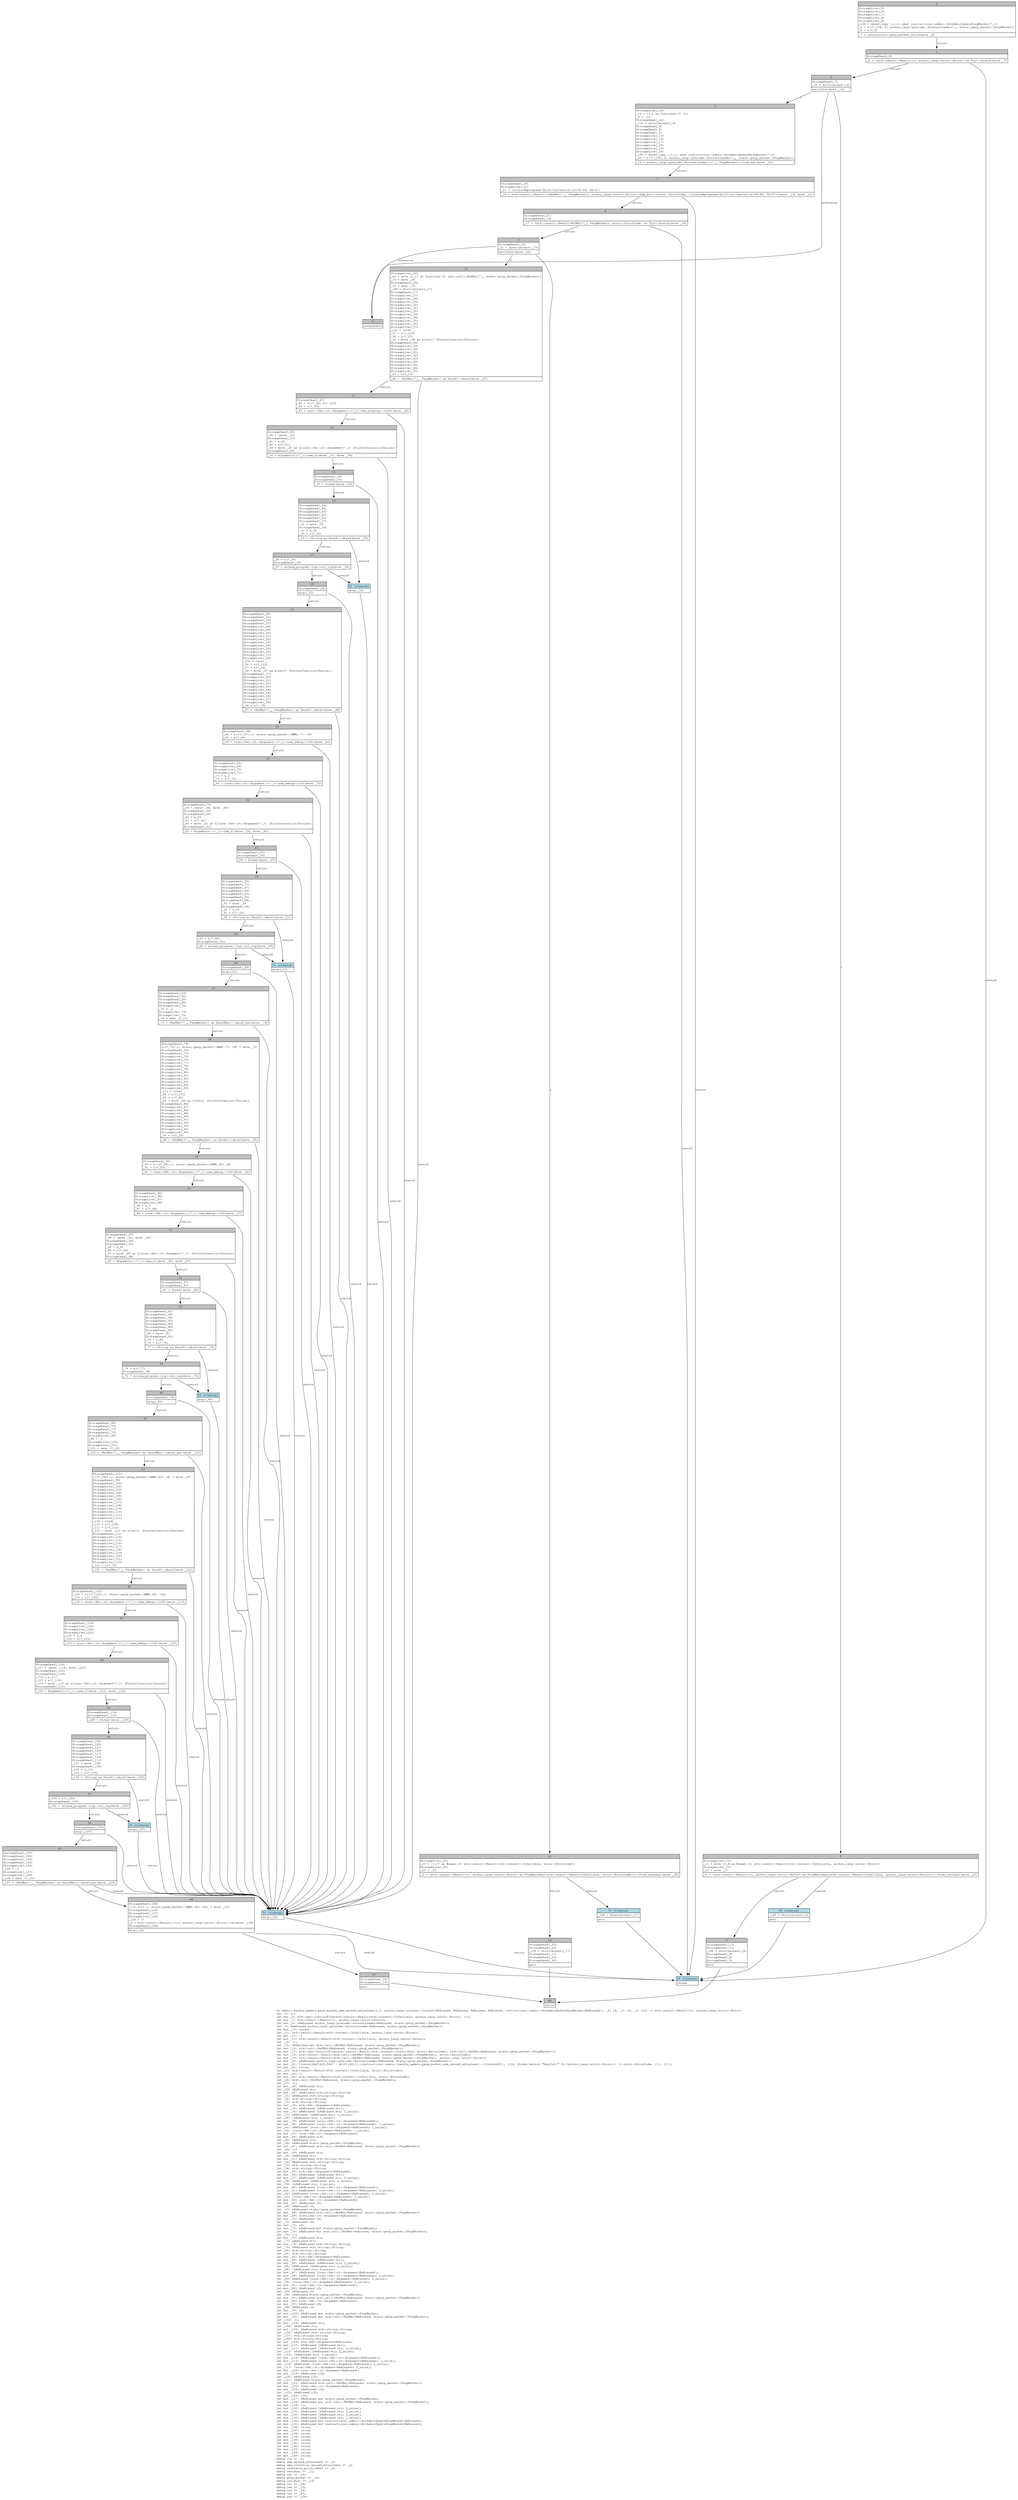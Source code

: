 digraph Mir_0_5646 {
    graph [fontname="Courier, monospace"];
    node [fontname="Courier, monospace"];
    edge [fontname="Courier, monospace"];
    label=<fn admin::handle_update_perp_market_amm_spread_adjustment(_1: anchor_lang::context::Context&lt;ReErased, ReErased, ReErased, ReErased, instructions::admin::HotAdminUpdatePerpMarket&lt;ReErased&gt;&gt;, _2: i8, _3: i8, _4: i32) -&gt; std::result::Result&lt;(), anchor_lang::error::Error&gt;<br align="left"/>let _5: ();<br align="left"/>let mut _6: std::ops::ControlFlow&lt;std::result::Result&lt;std::convert::Infallible, anchor_lang::error::Error&gt;, ()&gt;;<br align="left"/>let mut _7: std::result::Result&lt;(), anchor_lang::error::Error&gt;;<br align="left"/>let mut _8: &amp;ReErased anchor_lang::prelude::AccountLoader&lt;ReErased, state::perp_market::PerpMarket&gt;;<br align="left"/>let _9: &amp;ReErased anchor_lang::prelude::AccountLoader&lt;ReErased, state::perp_market::PerpMarket&gt;;<br align="left"/>let mut _10: isize;<br align="left"/>let _11: std::result::Result&lt;std::convert::Infallible, anchor_lang::error::Error&gt;;<br align="left"/>let mut _12: !;<br align="left"/>let mut _13: std::result::Result&lt;std::convert::Infallible, anchor_lang::error::Error&gt;;<br align="left"/>let _14: ();<br align="left"/>let _15: &amp;ReErased mut std::cell::RefMut&lt;ReErased, state::perp_market::PerpMarket&gt;;<br align="left"/>let mut _16: std::cell::RefMut&lt;ReErased, state::perp_market::PerpMarket&gt;;<br align="left"/>let mut _17: std::ops::ControlFlow&lt;std::result::Result&lt;std::convert::Infallible, error::ErrorCode&gt;, std::cell::RefMut&lt;ReErased, state::perp_market::PerpMarket&gt;&gt;;<br align="left"/>let mut _18: std::result::Result&lt;std::cell::RefMut&lt;ReErased, state::perp_market::PerpMarket&gt;, error::ErrorCode&gt;;<br align="left"/>let mut _19: std::result::Result&lt;std::cell::RefMut&lt;ReErased, state::perp_market::PerpMarket&gt;, anchor_lang::error::Error&gt;;<br align="left"/>let mut _20: &amp;ReErased anchor_lang::prelude::AccountLoader&lt;ReErased, state::perp_market::PerpMarket&gt;;<br align="left"/>let mut _21: Closure(DefId(0:5647 ~ drift[d311]::instructions::admin::handle_update_perp_market_amm_spread_adjustment::{closure#0}), [i32, Binder(extern &quot;RustCall&quot; fn((anchor_lang::error::Error,)) -&gt; error::ErrorCode, []), ()]);<br align="left"/>let mut _22: isize;<br align="left"/>let _23: std::result::Result&lt;std::convert::Infallible, error::ErrorCode&gt;;<br align="left"/>let mut _24: !;<br align="left"/>let mut _25: std::result::Result&lt;std::convert::Infallible, error::ErrorCode&gt;;<br align="left"/>let _26: std::cell::RefMut&lt;ReErased, state::perp_market::PerpMarket&gt;;<br align="left"/>let _27: ();<br align="left"/>let mut _28: &amp;ReErased str;<br align="left"/>let _29: &amp;ReErased str;<br align="left"/>let mut _30: &amp;ReErased std::string::String;<br align="left"/>let _31: &amp;ReErased std::string::String;<br align="left"/>let _32: std::string::String;<br align="left"/>let _33: std::string::String;<br align="left"/>let mut _34: std::fmt::Arguments&lt;ReErased&gt;;<br align="left"/>let mut _35: &amp;ReErased [&amp;ReErased str];<br align="left"/>let mut _36: &amp;ReErased [&amp;ReErased str; 1_usize];<br align="left"/>let _37: &amp;ReErased [&amp;ReErased str; 1_usize];<br align="left"/>let _38: [&amp;ReErased str; 1_usize];<br align="left"/>let mut _39: &amp;ReErased [core::fmt::rt::Argument&lt;ReErased&gt;];<br align="left"/>let mut _40: &amp;ReErased [core::fmt::rt::Argument&lt;ReErased&gt;; 1_usize];<br align="left"/>let _41: &amp;ReErased [core::fmt::rt::Argument&lt;ReErased&gt;; 1_usize];<br align="left"/>let _42: [core::fmt::rt::Argument&lt;ReErased&gt;; 1_usize];<br align="left"/>let mut _43: core::fmt::rt::Argument&lt;ReErased&gt;;<br align="left"/>let mut _44: &amp;ReErased u16;<br align="left"/>let _45: &amp;ReErased u16;<br align="left"/>let _46: &amp;ReErased state::perp_market::PerpMarket;<br align="left"/>let mut _47: &amp;ReErased std::cell::RefMut&lt;ReErased, state::perp_market::PerpMarket&gt;;<br align="left"/>let _48: ();<br align="left"/>let mut _49: &amp;ReErased str;<br align="left"/>let _50: &amp;ReErased str;<br align="left"/>let mut _51: &amp;ReErased std::string::String;<br align="left"/>let _52: &amp;ReErased std::string::String;<br align="left"/>let _53: std::string::String;<br align="left"/>let _54: std::string::String;<br align="left"/>let mut _55: std::fmt::Arguments&lt;ReErased&gt;;<br align="left"/>let mut _56: &amp;ReErased [&amp;ReErased str];<br align="left"/>let mut _57: &amp;ReErased [&amp;ReErased str; 2_usize];<br align="left"/>let _58: &amp;ReErased [&amp;ReErased str; 2_usize];<br align="left"/>let _59: [&amp;ReErased str; 2_usize];<br align="left"/>let mut _60: &amp;ReErased [core::fmt::rt::Argument&lt;ReErased&gt;];<br align="left"/>let mut _61: &amp;ReErased [core::fmt::rt::Argument&lt;ReErased&gt;; 2_usize];<br align="left"/>let _62: &amp;ReErased [core::fmt::rt::Argument&lt;ReErased&gt;; 2_usize];<br align="left"/>let _63: [core::fmt::rt::Argument&lt;ReErased&gt;; 2_usize];<br align="left"/>let mut _64: core::fmt::rt::Argument&lt;ReErased&gt;;<br align="left"/>let mut _65: &amp;ReErased i8;<br align="left"/>let _66: &amp;ReErased i8;<br align="left"/>let _67: &amp;ReErased state::perp_market::PerpMarket;<br align="left"/>let mut _68: &amp;ReErased std::cell::RefMut&lt;ReErased, state::perp_market::PerpMarket&gt;;<br align="left"/>let mut _69: core::fmt::rt::Argument&lt;ReErased&gt;;<br align="left"/>let mut _70: &amp;ReErased i8;<br align="left"/>let _71: &amp;ReErased i8;<br align="left"/>let mut _72: i8;<br align="left"/>let mut _73: &amp;ReErased mut state::perp_market::PerpMarket;<br align="left"/>let mut _74: &amp;ReErased mut std::cell::RefMut&lt;ReErased, state::perp_market::PerpMarket&gt;;<br align="left"/>let _75: ();<br align="left"/>let mut _76: &amp;ReErased str;<br align="left"/>let _77: &amp;ReErased str;<br align="left"/>let mut _78: &amp;ReErased std::string::String;<br align="left"/>let _79: &amp;ReErased std::string::String;<br align="left"/>let _80: std::string::String;<br align="left"/>let _81: std::string::String;<br align="left"/>let mut _82: std::fmt::Arguments&lt;ReErased&gt;;<br align="left"/>let mut _83: &amp;ReErased [&amp;ReErased str];<br align="left"/>let mut _84: &amp;ReErased [&amp;ReErased str; 2_usize];<br align="left"/>let _85: &amp;ReErased [&amp;ReErased str; 2_usize];<br align="left"/>let _86: [&amp;ReErased str; 2_usize];<br align="left"/>let mut _87: &amp;ReErased [core::fmt::rt::Argument&lt;ReErased&gt;];<br align="left"/>let mut _88: &amp;ReErased [core::fmt::rt::Argument&lt;ReErased&gt;; 2_usize];<br align="left"/>let _89: &amp;ReErased [core::fmt::rt::Argument&lt;ReErased&gt;; 2_usize];<br align="left"/>let _90: [core::fmt::rt::Argument&lt;ReErased&gt;; 2_usize];<br align="left"/>let mut _91: core::fmt::rt::Argument&lt;ReErased&gt;;<br align="left"/>let mut _92: &amp;ReErased i8;<br align="left"/>let _93: &amp;ReErased i8;<br align="left"/>let _94: &amp;ReErased state::perp_market::PerpMarket;<br align="left"/>let mut _95: &amp;ReErased std::cell::RefMut&lt;ReErased, state::perp_market::PerpMarket&gt;;<br align="left"/>let mut _96: core::fmt::rt::Argument&lt;ReErased&gt;;<br align="left"/>let mut _97: &amp;ReErased i8;<br align="left"/>let _98: &amp;ReErased i8;<br align="left"/>let mut _99: i8;<br align="left"/>let mut _100: &amp;ReErased mut state::perp_market::PerpMarket;<br align="left"/>let mut _101: &amp;ReErased mut std::cell::RefMut&lt;ReErased, state::perp_market::PerpMarket&gt;;<br align="left"/>let _102: ();<br align="left"/>let mut _103: &amp;ReErased str;<br align="left"/>let _104: &amp;ReErased str;<br align="left"/>let mut _105: &amp;ReErased std::string::String;<br align="left"/>let _106: &amp;ReErased std::string::String;<br align="left"/>let _107: std::string::String;<br align="left"/>let _108: std::string::String;<br align="left"/>let mut _109: std::fmt::Arguments&lt;ReErased&gt;;<br align="left"/>let mut _110: &amp;ReErased [&amp;ReErased str];<br align="left"/>let mut _111: &amp;ReErased [&amp;ReErased str; 2_usize];<br align="left"/>let _112: &amp;ReErased [&amp;ReErased str; 2_usize];<br align="left"/>let _113: [&amp;ReErased str; 2_usize];<br align="left"/>let mut _114: &amp;ReErased [core::fmt::rt::Argument&lt;ReErased&gt;];<br align="left"/>let mut _115: &amp;ReErased [core::fmt::rt::Argument&lt;ReErased&gt;; 2_usize];<br align="left"/>let _116: &amp;ReErased [core::fmt::rt::Argument&lt;ReErased&gt;; 2_usize];<br align="left"/>let _117: [core::fmt::rt::Argument&lt;ReErased&gt;; 2_usize];<br align="left"/>let mut _118: core::fmt::rt::Argument&lt;ReErased&gt;;<br align="left"/>let mut _119: &amp;ReErased i32;<br align="left"/>let _120: &amp;ReErased i32;<br align="left"/>let _121: &amp;ReErased state::perp_market::PerpMarket;<br align="left"/>let mut _122: &amp;ReErased std::cell::RefMut&lt;ReErased, state::perp_market::PerpMarket&gt;;<br align="left"/>let mut _123: core::fmt::rt::Argument&lt;ReErased&gt;;<br align="left"/>let mut _124: &amp;ReErased i32;<br align="left"/>let _125: &amp;ReErased i32;<br align="left"/>let mut _126: i32;<br align="left"/>let mut _127: &amp;ReErased mut state::perp_market::PerpMarket;<br align="left"/>let mut _128: &amp;ReErased mut std::cell::RefMut&lt;ReErased, state::perp_market::PerpMarket&gt;;<br align="left"/>let mut _129: ();<br align="left"/>let mut _130: &amp;ReErased [&amp;ReErased str; 2_usize];<br align="left"/>let mut _131: &amp;ReErased [&amp;ReErased str; 2_usize];<br align="left"/>let mut _132: &amp;ReErased [&amp;ReErased str; 2_usize];<br align="left"/>let mut _133: &amp;ReErased [&amp;ReErased str; 1_usize];<br align="left"/>let mut _134: &amp;ReErased mut instructions::admin::HotAdminUpdatePerpMarket&lt;ReErased&gt;;<br align="left"/>let mut _135: &amp;ReErased mut instructions::admin::HotAdminUpdatePerpMarket&lt;ReErased&gt;;<br align="left"/>let mut _136: isize;<br align="left"/>let mut _137: isize;<br align="left"/>let mut _138: isize;<br align="left"/>let mut _139: isize;<br align="left"/>let mut _140: isize;<br align="left"/>let mut _141: isize;<br align="left"/>let mut _142: isize;<br align="left"/>let mut _143: isize;<br align="left"/>let mut _144: isize;<br align="left"/>let mut _145: isize;<br align="left"/>debug ctx =&gt; _1;<br align="left"/>debug amm_spread_adjustment =&gt; _2;<br align="left"/>debug amm_inventory_spread_adjustment =&gt; _3;<br align="left"/>debug reference_price_offset =&gt; _4;<br align="left"/>debug residual =&gt; _11;<br align="left"/>debug val =&gt; _14;<br align="left"/>debug perp_market =&gt; _15;<br align="left"/>debug residual =&gt; _23;<br align="left"/>debug val =&gt; _26;<br align="left"/>debug res =&gt; _33;<br align="left"/>debug res =&gt; _54;<br align="left"/>debug res =&gt; _81;<br align="left"/>debug res =&gt; _108;<br align="left"/>>;
    bb0__0_5646 [shape="none", label=<<table border="0" cellborder="1" cellspacing="0"><tr><td bgcolor="gray" align="center" colspan="1">0</td></tr><tr><td align="left" balign="left">StorageLive(_5)<br/>StorageLive(_6)<br/>StorageLive(_7)<br/>StorageLive(_8)<br/>StorageLive(_9)<br/>_134 = deref_copy (_1.1: &amp;mut instructions::admin::HotAdminUpdatePerpMarket&lt;'_&gt;)<br/>_9 = &amp;((*_134).2: anchor_lang::prelude::AccountLoader&lt;'_, state::perp_market::PerpMarket&gt;)<br/>_8 = &amp;(*_9)<br/></td></tr><tr><td align="left">_7 = constraints::perp_market_valid(move _8)</td></tr></table>>];
    bb1__0_5646 [shape="none", label=<<table border="0" cellborder="1" cellspacing="0"><tr><td bgcolor="gray" align="center" colspan="1">1</td></tr><tr><td align="left" balign="left">StorageDead(_8)<br/></td></tr><tr><td align="left">_6 = &lt;std::result::Result&lt;(), anchor_lang::error::Error&gt; as Try&gt;::branch(move _7)</td></tr></table>>];
    bb2__0_5646 [shape="none", label=<<table border="0" cellborder="1" cellspacing="0"><tr><td bgcolor="gray" align="center" colspan="1">2</td></tr><tr><td align="left" balign="left">StorageDead(_7)<br/>_10 = discriminant(_6)<br/></td></tr><tr><td align="left">switchInt(move _10)</td></tr></table>>];
    bb3__0_5646 [shape="none", label=<<table border="0" cellborder="1" cellspacing="0"><tr><td bgcolor="gray" align="center" colspan="1">3</td></tr><tr><td align="left" balign="left">StorageLive(_14)<br/>_14 = ((_6 as Continue).0: ())<br/>_5 = _14<br/>StorageDead(_14)<br/>_136 = discriminant(_6)<br/>StorageDead(_9)<br/>StorageDead(_6)<br/>StorageDead(_5)<br/>StorageLive(_15)<br/>StorageLive(_16)<br/>StorageLive(_17)<br/>StorageLive(_18)<br/>StorageLive(_19)<br/>StorageLive(_20)<br/>_135 = deref_copy (_1.1: &amp;mut instructions::admin::HotAdminUpdatePerpMarket&lt;'_&gt;)<br/>_20 = &amp;((*_135).2: anchor_lang::prelude::AccountLoader&lt;'_, state::perp_market::PerpMarket&gt;)<br/></td></tr><tr><td align="left">_19 = anchor_lang::prelude::AccountLoader::&lt;'_, PerpMarket&gt;::load_mut(move _20)</td></tr></table>>];
    bb4__0_5646 [shape="none", label=<<table border="0" cellborder="1" cellspacing="0"><tr><td bgcolor="gray" align="center" colspan="1">4</td></tr><tr><td align="left">unreachable</td></tr></table>>];
    bb5__0_5646 [shape="none", label=<<table border="0" cellborder="1" cellspacing="0"><tr><td bgcolor="gray" align="center" colspan="1">5</td></tr><tr><td align="left" balign="left">StorageLive(_11)<br/>_11 = move ((_6 as Break).0: std::result::Result&lt;std::convert::Infallible, anchor_lang::error::Error&gt;)<br/>StorageLive(_13)<br/>_13 = move _11<br/></td></tr><tr><td align="left">_0 = &lt;std::result::Result&lt;(), anchor_lang::error::Error&gt; as FromResidual&lt;std::result::Result&lt;Infallible, anchor_lang::error::Error&gt;&gt;&gt;::from_residual(move _13)</td></tr></table>>];
    bb6__0_5646 [shape="none", label=<<table border="0" cellborder="1" cellspacing="0"><tr><td bgcolor="gray" align="center" colspan="1">6</td></tr><tr><td align="left" balign="left">StorageDead(_13)<br/>StorageDead(_11)<br/>_142 = discriminant(_6)<br/>StorageDead(_9)<br/>StorageDead(_6)<br/>StorageDead(_5)<br/></td></tr><tr><td align="left">goto</td></tr></table>>];
    bb7__0_5646 [shape="none", label=<<table border="0" cellborder="1" cellspacing="0"><tr><td bgcolor="gray" align="center" colspan="1">7</td></tr><tr><td align="left" balign="left">StorageDead(_20)<br/>StorageLive(_21)<br/>_21 = {closure@programs/drift/src/macros.rs:58:44: 58:47}<br/></td></tr><tr><td align="left">_18 = std::result::Result::&lt;RefMut&lt;'_, PerpMarket&gt;, anchor_lang::error::Error&gt;::map_err::&lt;error::ErrorCode, {closure@programs/drift/src/macros.rs:58:44: 58:47}&gt;(move _19, move _21)</td></tr></table>>];
    bb8__0_5646 [shape="none", label=<<table border="0" cellborder="1" cellspacing="0"><tr><td bgcolor="gray" align="center" colspan="1">8</td></tr><tr><td align="left" balign="left">StorageDead(_21)<br/>StorageDead(_19)<br/></td></tr><tr><td align="left">_17 = &lt;std::result::Result&lt;RefMut&lt;'_, PerpMarket&gt;, error::ErrorCode&gt; as Try&gt;::branch(move _18)</td></tr></table>>];
    bb9__0_5646 [shape="none", label=<<table border="0" cellborder="1" cellspacing="0"><tr><td bgcolor="gray" align="center" colspan="1">9</td></tr><tr><td align="left" balign="left">StorageDead(_18)<br/>_22 = discriminant(_17)<br/></td></tr><tr><td align="left">switchInt(move _22)</td></tr></table>>];
    bb10__0_5646 [shape="none", label=<<table border="0" cellborder="1" cellspacing="0"><tr><td bgcolor="gray" align="center" colspan="1">10</td></tr><tr><td align="left" balign="left">StorageLive(_26)<br/>_26 = move ((_17 as Continue).0: std::cell::RefMut&lt;'_, state::perp_market::PerpMarket&gt;)<br/>_16 = move _26<br/>StorageDead(_26)<br/>_15 = &amp;mut _16<br/>_140 = discriminant(_17)<br/>StorageDead(_17)<br/>StorageLive(_27)<br/>StorageLive(_28)<br/>StorageLive(_29)<br/>StorageLive(_30)<br/>StorageLive(_31)<br/>StorageLive(_32)<br/>StorageLive(_33)<br/>StorageLive(_34)<br/>StorageLive(_35)<br/>StorageLive(_36)<br/>StorageLive(_37)<br/>_133 = const _<br/>_37 = &amp;(*_133)<br/>_36 = &amp;(*_37)<br/>_35 = move _36 as &amp;[&amp;str] (PointerCoercion(Unsize))<br/>StorageDead(_36)<br/>StorageLive(_39)<br/>StorageLive(_40)<br/>StorageLive(_41)<br/>StorageLive(_42)<br/>StorageLive(_43)<br/>StorageLive(_44)<br/>StorageLive(_45)<br/>StorageLive(_46)<br/>StorageLive(_47)<br/>_47 = &amp;(*_15)<br/></td></tr><tr><td align="left">_46 = &lt;RefMut&lt;'_, PerpMarket&gt; as Deref&gt;::deref(move _47)</td></tr></table>>];
    bb11__0_5646 [shape="none", label=<<table border="0" cellborder="1" cellspacing="0"><tr><td bgcolor="gray" align="center" colspan="1">11</td></tr><tr><td align="left" balign="left">StorageLive(_23)<br/>_23 = ((_17 as Break).0: std::result::Result&lt;std::convert::Infallible, error::ErrorCode&gt;)<br/>StorageLive(_25)<br/>_25 = _23<br/></td></tr><tr><td align="left">_0 = &lt;std::result::Result&lt;(), anchor_lang::error::Error&gt; as FromResidual&lt;std::result::Result&lt;Infallible, error::ErrorCode&gt;&gt;&gt;::from_residual(move _25)</td></tr></table>>];
    bb12__0_5646 [shape="none", label=<<table border="0" cellborder="1" cellspacing="0"><tr><td bgcolor="gray" align="center" colspan="1">12</td></tr><tr><td align="left" balign="left">StorageDead(_25)<br/>StorageDead(_23)<br/>_138 = discriminant(_17)<br/>StorageDead(_17)<br/>StorageDead(_16)<br/>StorageDead(_15)<br/></td></tr><tr><td align="left">goto</td></tr></table>>];
    bb13__0_5646 [shape="none", label=<<table border="0" cellborder="1" cellspacing="0"><tr><td bgcolor="gray" align="center" colspan="1">13</td></tr><tr><td align="left" balign="left">StorageDead(_47)<br/>_45 = &amp;((*_46).21: u16)<br/>_44 = &amp;(*_45)<br/></td></tr><tr><td align="left">_43 = core::fmt::rt::Argument::&lt;'_&gt;::new_display::&lt;u16&gt;(move _44)</td></tr></table>>];
    bb14__0_5646 [shape="none", label=<<table border="0" cellborder="1" cellspacing="0"><tr><td bgcolor="gray" align="center" colspan="1">14</td></tr><tr><td align="left" balign="left">StorageDead(_44)<br/>_42 = [move _43]<br/>StorageDead(_43)<br/>_41 = &amp;_42<br/>_40 = &amp;(*_41)<br/>_39 = move _40 as &amp;[core::fmt::rt::Argument&lt;'_&gt;] (PointerCoercion(Unsize))<br/>StorageDead(_40)<br/></td></tr><tr><td align="left">_34 = Arguments::&lt;'_&gt;::new_v1(move _35, move _39)</td></tr></table>>];
    bb15__0_5646 [shape="none", label=<<table border="0" cellborder="1" cellspacing="0"><tr><td bgcolor="gray" align="center" colspan="1">15</td></tr><tr><td align="left" balign="left">StorageDead(_39)<br/>StorageDead(_35)<br/></td></tr><tr><td align="left">_33 = format(move _34)</td></tr></table>>];
    bb16__0_5646 [shape="none", label=<<table border="0" cellborder="1" cellspacing="0"><tr><td bgcolor="gray" align="center" colspan="1">16</td></tr><tr><td align="left" balign="left">StorageDead(_34)<br/>StorageDead(_46)<br/>StorageDead(_45)<br/>StorageDead(_42)<br/>StorageDead(_41)<br/>StorageDead(_37)<br/>_32 = move _33<br/>StorageDead(_33)<br/>_31 = &amp;_32<br/>_30 = &amp;(*_31)<br/></td></tr><tr><td align="left">_29 = &lt;String as Deref&gt;::deref(move _30)</td></tr></table>>];
    bb17__0_5646 [shape="none", label=<<table border="0" cellborder="1" cellspacing="0"><tr><td bgcolor="gray" align="center" colspan="1">17</td></tr><tr><td align="left" balign="left">_28 = &amp;(*_29)<br/>StorageDead(_30)<br/></td></tr><tr><td align="left">_27 = solana_program::log::sol_log(move _28)</td></tr></table>>];
    bb18__0_5646 [shape="none", label=<<table border="0" cellborder="1" cellspacing="0"><tr><td bgcolor="gray" align="center" colspan="1">18</td></tr><tr><td align="left" balign="left">StorageDead(_28)<br/></td></tr><tr><td align="left">drop(_32)</td></tr></table>>];
    bb19__0_5646 [shape="none", label=<<table border="0" cellborder="1" cellspacing="0"><tr><td bgcolor="gray" align="center" colspan="1">19</td></tr><tr><td align="left" balign="left">StorageDead(_32)<br/>StorageDead(_31)<br/>StorageDead(_29)<br/>StorageDead(_27)<br/>StorageLive(_48)<br/>StorageLive(_49)<br/>StorageLive(_50)<br/>StorageLive(_51)<br/>StorageLive(_52)<br/>StorageLive(_53)<br/>StorageLive(_54)<br/>StorageLive(_55)<br/>StorageLive(_56)<br/>StorageLive(_57)<br/>StorageLive(_58)<br/>_132 = const _<br/>_58 = &amp;(*_132)<br/>_57 = &amp;(*_58)<br/>_56 = move _57 as &amp;[&amp;str] (PointerCoercion(Unsize))<br/>StorageDead(_57)<br/>StorageLive(_60)<br/>StorageLive(_61)<br/>StorageLive(_62)<br/>StorageLive(_63)<br/>StorageLive(_64)<br/>StorageLive(_65)<br/>StorageLive(_66)<br/>StorageLive(_67)<br/>StorageLive(_68)<br/>_68 = &amp;(*_15)<br/></td></tr><tr><td align="left">_67 = &lt;RefMut&lt;'_, PerpMarket&gt; as Deref&gt;::deref(move _68)</td></tr></table>>];
    bb20__0_5646 [shape="none", label=<<table border="0" cellborder="1" cellspacing="0"><tr><td bgcolor="gray" align="center" colspan="1">20</td></tr><tr><td align="left" balign="left">StorageDead(_68)<br/>_66 = &amp;(((*_67).1: state::perp_market::AMM).77: i8)<br/>_65 = &amp;(*_66)<br/></td></tr><tr><td align="left">_64 = core::fmt::rt::Argument::&lt;'_&gt;::new_debug::&lt;i8&gt;(move _65)</td></tr></table>>];
    bb21__0_5646 [shape="none", label=<<table border="0" cellborder="1" cellspacing="0"><tr><td bgcolor="gray" align="center" colspan="1">21</td></tr><tr><td align="left" balign="left">StorageDead(_65)<br/>StorageLive(_69)<br/>StorageLive(_70)<br/>StorageLive(_71)<br/>_71 = &amp;_2<br/>_70 = &amp;(*_71)<br/></td></tr><tr><td align="left">_69 = core::fmt::rt::Argument::&lt;'_&gt;::new_debug::&lt;i8&gt;(move _70)</td></tr></table>>];
    bb22__0_5646 [shape="none", label=<<table border="0" cellborder="1" cellspacing="0"><tr><td bgcolor="gray" align="center" colspan="1">22</td></tr><tr><td align="left" balign="left">StorageDead(_70)<br/>_63 = [move _64, move _69]<br/>StorageDead(_69)<br/>StorageDead(_64)<br/>_62 = &amp;_63<br/>_61 = &amp;(*_62)<br/>_60 = move _61 as &amp;[core::fmt::rt::Argument&lt;'_&gt;] (PointerCoercion(Unsize))<br/>StorageDead(_61)<br/></td></tr><tr><td align="left">_55 = Arguments::&lt;'_&gt;::new_v1(move _56, move _60)</td></tr></table>>];
    bb23__0_5646 [shape="none", label=<<table border="0" cellborder="1" cellspacing="0"><tr><td bgcolor="gray" align="center" colspan="1">23</td></tr><tr><td align="left" balign="left">StorageDead(_60)<br/>StorageDead(_56)<br/></td></tr><tr><td align="left">_54 = format(move _55)</td></tr></table>>];
    bb24__0_5646 [shape="none", label=<<table border="0" cellborder="1" cellspacing="0"><tr><td bgcolor="gray" align="center" colspan="1">24</td></tr><tr><td align="left" balign="left">StorageDead(_55)<br/>StorageDead(_71)<br/>StorageDead(_67)<br/>StorageDead(_66)<br/>StorageDead(_63)<br/>StorageDead(_62)<br/>StorageDead(_58)<br/>_53 = move _54<br/>StorageDead(_54)<br/>_52 = &amp;_53<br/>_51 = &amp;(*_52)<br/></td></tr><tr><td align="left">_50 = &lt;String as Deref&gt;::deref(move _51)</td></tr></table>>];
    bb25__0_5646 [shape="none", label=<<table border="0" cellborder="1" cellspacing="0"><tr><td bgcolor="gray" align="center" colspan="1">25</td></tr><tr><td align="left" balign="left">_49 = &amp;(*_50)<br/>StorageDead(_51)<br/></td></tr><tr><td align="left">_48 = solana_program::log::sol_log(move _49)</td></tr></table>>];
    bb26__0_5646 [shape="none", label=<<table border="0" cellborder="1" cellspacing="0"><tr><td bgcolor="gray" align="center" colspan="1">26</td></tr><tr><td align="left" balign="left">StorageDead(_49)<br/></td></tr><tr><td align="left">drop(_53)</td></tr></table>>];
    bb27__0_5646 [shape="none", label=<<table border="0" cellborder="1" cellspacing="0"><tr><td bgcolor="gray" align="center" colspan="1">27</td></tr><tr><td align="left" balign="left">StorageDead(_53)<br/>StorageDead(_52)<br/>StorageDead(_50)<br/>StorageDead(_48)<br/>StorageLive(_72)<br/>_72 = _2<br/>StorageLive(_73)<br/>StorageLive(_74)<br/>_74 = &amp;mut (*_15)<br/></td></tr><tr><td align="left">_73 = &lt;RefMut&lt;'_, PerpMarket&gt; as DerefMut&gt;::deref_mut(move _74)</td></tr></table>>];
    bb28__0_5646 [shape="none", label=<<table border="0" cellborder="1" cellspacing="0"><tr><td bgcolor="gray" align="center" colspan="1">28</td></tr><tr><td align="left" balign="left">StorageDead(_74)<br/>(((*_73).1: state::perp_market::AMM).77: i8) = move _72<br/>StorageDead(_72)<br/>StorageDead(_73)<br/>StorageLive(_75)<br/>StorageLive(_76)<br/>StorageLive(_77)<br/>StorageLive(_78)<br/>StorageLive(_79)<br/>StorageLive(_80)<br/>StorageLive(_81)<br/>StorageLive(_82)<br/>StorageLive(_83)<br/>StorageLive(_84)<br/>StorageLive(_85)<br/>_131 = const _<br/>_85 = &amp;(*_131)<br/>_84 = &amp;(*_85)<br/>_83 = move _84 as &amp;[&amp;str] (PointerCoercion(Unsize))<br/>StorageDead(_84)<br/>StorageLive(_87)<br/>StorageLive(_88)<br/>StorageLive(_89)<br/>StorageLive(_90)<br/>StorageLive(_91)<br/>StorageLive(_92)<br/>StorageLive(_93)<br/>StorageLive(_94)<br/>StorageLive(_95)<br/>_95 = &amp;(*_15)<br/></td></tr><tr><td align="left">_94 = &lt;RefMut&lt;'_, PerpMarket&gt; as Deref&gt;::deref(move _95)</td></tr></table>>];
    bb29__0_5646 [shape="none", label=<<table border="0" cellborder="1" cellspacing="0"><tr><td bgcolor="gray" align="center" colspan="1">29</td></tr><tr><td align="left" balign="left">StorageDead(_95)<br/>_93 = &amp;(((*_94).1: state::perp_market::AMM).83: i8)<br/>_92 = &amp;(*_93)<br/></td></tr><tr><td align="left">_91 = core::fmt::rt::Argument::&lt;'_&gt;::new_debug::&lt;i8&gt;(move _92)</td></tr></table>>];
    bb30__0_5646 [shape="none", label=<<table border="0" cellborder="1" cellspacing="0"><tr><td bgcolor="gray" align="center" colspan="1">30</td></tr><tr><td align="left" balign="left">StorageDead(_92)<br/>StorageLive(_96)<br/>StorageLive(_97)<br/>StorageLive(_98)<br/>_98 = &amp;_3<br/>_97 = &amp;(*_98)<br/></td></tr><tr><td align="left">_96 = core::fmt::rt::Argument::&lt;'_&gt;::new_debug::&lt;i8&gt;(move _97)</td></tr></table>>];
    bb31__0_5646 [shape="none", label=<<table border="0" cellborder="1" cellspacing="0"><tr><td bgcolor="gray" align="center" colspan="1">31</td></tr><tr><td align="left" balign="left">StorageDead(_97)<br/>_90 = [move _91, move _96]<br/>StorageDead(_96)<br/>StorageDead(_91)<br/>_89 = &amp;_90<br/>_88 = &amp;(*_89)<br/>_87 = move _88 as &amp;[core::fmt::rt::Argument&lt;'_&gt;] (PointerCoercion(Unsize))<br/>StorageDead(_88)<br/></td></tr><tr><td align="left">_82 = Arguments::&lt;'_&gt;::new_v1(move _83, move _87)</td></tr></table>>];
    bb32__0_5646 [shape="none", label=<<table border="0" cellborder="1" cellspacing="0"><tr><td bgcolor="gray" align="center" colspan="1">32</td></tr><tr><td align="left" balign="left">StorageDead(_87)<br/>StorageDead(_83)<br/></td></tr><tr><td align="left">_81 = format(move _82)</td></tr></table>>];
    bb33__0_5646 [shape="none", label=<<table border="0" cellborder="1" cellspacing="0"><tr><td bgcolor="gray" align="center" colspan="1">33</td></tr><tr><td align="left" balign="left">StorageDead(_82)<br/>StorageDead(_98)<br/>StorageDead(_94)<br/>StorageDead(_93)<br/>StorageDead(_90)<br/>StorageDead(_89)<br/>StorageDead(_85)<br/>_80 = move _81<br/>StorageDead(_81)<br/>_79 = &amp;_80<br/>_78 = &amp;(*_79)<br/></td></tr><tr><td align="left">_77 = &lt;String as Deref&gt;::deref(move _78)</td></tr></table>>];
    bb34__0_5646 [shape="none", label=<<table border="0" cellborder="1" cellspacing="0"><tr><td bgcolor="gray" align="center" colspan="1">34</td></tr><tr><td align="left" balign="left">_76 = &amp;(*_77)<br/>StorageDead(_78)<br/></td></tr><tr><td align="left">_75 = solana_program::log::sol_log(move _76)</td></tr></table>>];
    bb35__0_5646 [shape="none", label=<<table border="0" cellborder="1" cellspacing="0"><tr><td bgcolor="gray" align="center" colspan="1">35</td></tr><tr><td align="left" balign="left">StorageDead(_76)<br/></td></tr><tr><td align="left">drop(_80)</td></tr></table>>];
    bb36__0_5646 [shape="none", label=<<table border="0" cellborder="1" cellspacing="0"><tr><td bgcolor="gray" align="center" colspan="1">36</td></tr><tr><td align="left" balign="left">StorageDead(_80)<br/>StorageDead(_79)<br/>StorageDead(_77)<br/>StorageDead(_75)<br/>StorageLive(_99)<br/>_99 = _3<br/>StorageLive(_100)<br/>StorageLive(_101)<br/>_101 = &amp;mut (*_15)<br/></td></tr><tr><td align="left">_100 = &lt;RefMut&lt;'_, PerpMarket&gt; as DerefMut&gt;::deref_mut(move _101)</td></tr></table>>];
    bb37__0_5646 [shape="none", label=<<table border="0" cellborder="1" cellspacing="0"><tr><td bgcolor="gray" align="center" colspan="1">37</td></tr><tr><td align="left" balign="left">StorageDead(_101)<br/>(((*_100).1: state::perp_market::AMM).83: i8) = move _99<br/>StorageDead(_99)<br/>StorageDead(_100)<br/>StorageLive(_102)<br/>StorageLive(_103)<br/>StorageLive(_104)<br/>StorageLive(_105)<br/>StorageLive(_106)<br/>StorageLive(_107)<br/>StorageLive(_108)<br/>StorageLive(_109)<br/>StorageLive(_110)<br/>StorageLive(_111)<br/>StorageLive(_112)<br/>_130 = const _<br/>_112 = &amp;(*_130)<br/>_111 = &amp;(*_112)<br/>_110 = move _111 as &amp;[&amp;str] (PointerCoercion(Unsize))<br/>StorageDead(_111)<br/>StorageLive(_114)<br/>StorageLive(_115)<br/>StorageLive(_116)<br/>StorageLive(_117)<br/>StorageLive(_118)<br/>StorageLive(_119)<br/>StorageLive(_120)<br/>StorageLive(_121)<br/>StorageLive(_122)<br/>_122 = &amp;(*_15)<br/></td></tr><tr><td align="left">_121 = &lt;RefMut&lt;'_, PerpMarket&gt; as Deref&gt;::deref(move _122)</td></tr></table>>];
    bb38__0_5646 [shape="none", label=<<table border="0" cellborder="1" cellspacing="0"><tr><td bgcolor="gray" align="center" colspan="1">38</td></tr><tr><td align="left" balign="left">StorageDead(_122)<br/>_120 = &amp;(((*_121).1: state::perp_market::AMM).82: i32)<br/>_119 = &amp;(*_120)<br/></td></tr><tr><td align="left">_118 = core::fmt::rt::Argument::&lt;'_&gt;::new_debug::&lt;i32&gt;(move _119)</td></tr></table>>];
    bb39__0_5646 [shape="none", label=<<table border="0" cellborder="1" cellspacing="0"><tr><td bgcolor="gray" align="center" colspan="1">39</td></tr><tr><td align="left" balign="left">StorageDead(_119)<br/>StorageLive(_123)<br/>StorageLive(_124)<br/>StorageLive(_125)<br/>_125 = &amp;_4<br/>_124 = &amp;(*_125)<br/></td></tr><tr><td align="left">_123 = core::fmt::rt::Argument::&lt;'_&gt;::new_debug::&lt;i32&gt;(move _124)</td></tr></table>>];
    bb40__0_5646 [shape="none", label=<<table border="0" cellborder="1" cellspacing="0"><tr><td bgcolor="gray" align="center" colspan="1">40</td></tr><tr><td align="left" balign="left">StorageDead(_124)<br/>_117 = [move _118, move _123]<br/>StorageDead(_123)<br/>StorageDead(_118)<br/>_116 = &amp;_117<br/>_115 = &amp;(*_116)<br/>_114 = move _115 as &amp;[core::fmt::rt::Argument&lt;'_&gt;] (PointerCoercion(Unsize))<br/>StorageDead(_115)<br/></td></tr><tr><td align="left">_109 = Arguments::&lt;'_&gt;::new_v1(move _110, move _114)</td></tr></table>>];
    bb41__0_5646 [shape="none", label=<<table border="0" cellborder="1" cellspacing="0"><tr><td bgcolor="gray" align="center" colspan="1">41</td></tr><tr><td align="left" balign="left">StorageDead(_114)<br/>StorageDead(_110)<br/></td></tr><tr><td align="left">_108 = format(move _109)</td></tr></table>>];
    bb42__0_5646 [shape="none", label=<<table border="0" cellborder="1" cellspacing="0"><tr><td bgcolor="gray" align="center" colspan="1">42</td></tr><tr><td align="left" balign="left">StorageDead(_109)<br/>StorageDead(_125)<br/>StorageDead(_121)<br/>StorageDead(_120)<br/>StorageDead(_117)<br/>StorageDead(_116)<br/>StorageDead(_112)<br/>_107 = move _108<br/>StorageDead(_108)<br/>_106 = &amp;_107<br/>_105 = &amp;(*_106)<br/></td></tr><tr><td align="left">_104 = &lt;String as Deref&gt;::deref(move _105)</td></tr></table>>];
    bb43__0_5646 [shape="none", label=<<table border="0" cellborder="1" cellspacing="0"><tr><td bgcolor="gray" align="center" colspan="1">43</td></tr><tr><td align="left" balign="left">_103 = &amp;(*_104)<br/>StorageDead(_105)<br/></td></tr><tr><td align="left">_102 = solana_program::log::sol_log(move _103)</td></tr></table>>];
    bb44__0_5646 [shape="none", label=<<table border="0" cellborder="1" cellspacing="0"><tr><td bgcolor="gray" align="center" colspan="1">44</td></tr><tr><td align="left" balign="left">StorageDead(_103)<br/></td></tr><tr><td align="left">drop(_107)</td></tr></table>>];
    bb45__0_5646 [shape="none", label=<<table border="0" cellborder="1" cellspacing="0"><tr><td bgcolor="gray" align="center" colspan="1">45</td></tr><tr><td align="left" balign="left">StorageDead(_107)<br/>StorageDead(_106)<br/>StorageDead(_104)<br/>StorageDead(_102)<br/>StorageLive(_126)<br/>_126 = _4<br/>StorageLive(_127)<br/>StorageLive(_128)<br/>_128 = &amp;mut (*_15)<br/></td></tr><tr><td align="left">_127 = &lt;RefMut&lt;'_, PerpMarket&gt; as DerefMut&gt;::deref_mut(move _128)</td></tr></table>>];
    bb46__0_5646 [shape="none", label=<<table border="0" cellborder="1" cellspacing="0"><tr><td bgcolor="gray" align="center" colspan="1">46</td></tr><tr><td align="left" balign="left">StorageDead(_128)<br/>(((*_127).1: state::perp_market::AMM).82: i32) = move _126<br/>StorageDead(_126)<br/>StorageDead(_127)<br/>StorageLive(_129)<br/>_129 = ()<br/>_0 = std::result::Result::&lt;(), anchor_lang::error::Error&gt;::Ok(move _129)<br/>StorageDead(_129)<br/></td></tr><tr><td align="left">drop(_16)</td></tr></table>>];
    bb47__0_5646 [shape="none", label=<<table border="0" cellborder="1" cellspacing="0"><tr><td bgcolor="gray" align="center" colspan="1">47</td></tr><tr><td align="left" balign="left">StorageDead(_16)<br/>StorageDead(_15)<br/></td></tr><tr><td align="left">goto</td></tr></table>>];
    bb48__0_5646 [shape="none", label=<<table border="0" cellborder="1" cellspacing="0"><tr><td bgcolor="gray" align="center" colspan="1">48</td></tr><tr><td align="left">return</td></tr></table>>];
    bb49__0_5646 [shape="none", label=<<table border="0" cellborder="1" cellspacing="0"><tr><td bgcolor="lightblue" align="center" colspan="1">49 (cleanup)</td></tr><tr><td align="left">drop(_107)</td></tr></table>>];
    bb50__0_5646 [shape="none", label=<<table border="0" cellborder="1" cellspacing="0"><tr><td bgcolor="lightblue" align="center" colspan="1">50 (cleanup)</td></tr><tr><td align="left">drop(_80)</td></tr></table>>];
    bb51__0_5646 [shape="none", label=<<table border="0" cellborder="1" cellspacing="0"><tr><td bgcolor="lightblue" align="center" colspan="1">51 (cleanup)</td></tr><tr><td align="left">drop(_53)</td></tr></table>>];
    bb52__0_5646 [shape="none", label=<<table border="0" cellborder="1" cellspacing="0"><tr><td bgcolor="lightblue" align="center" colspan="1">52 (cleanup)</td></tr><tr><td align="left">drop(_32)</td></tr></table>>];
    bb53__0_5646 [shape="none", label=<<table border="0" cellborder="1" cellspacing="0"><tr><td bgcolor="lightblue" align="center" colspan="1">53 (cleanup)</td></tr><tr><td align="left">drop(_16)</td></tr></table>>];
    bb54__0_5646 [shape="none", label=<<table border="0" cellborder="1" cellspacing="0"><tr><td bgcolor="lightblue" align="center" colspan="1">54 (cleanup)</td></tr><tr><td align="left">resume</td></tr></table>>];
    bb55__0_5646 [shape="none", label=<<table border="0" cellborder="1" cellspacing="0"><tr><td bgcolor="lightblue" align="center" colspan="1">55 (cleanup)</td></tr><tr><td align="left" balign="left">_144 = discriminant(_17)<br/></td></tr><tr><td align="left">goto</td></tr></table>>];
    bb56__0_5646 [shape="none", label=<<table border="0" cellborder="1" cellspacing="0"><tr><td bgcolor="lightblue" align="center" colspan="1">56 (cleanup)</td></tr><tr><td align="left" balign="left">_145 = discriminant(_6)<br/></td></tr><tr><td align="left">goto</td></tr></table>>];
    bb0__0_5646 -> bb1__0_5646 [label="return"];
    bb1__0_5646 -> bb2__0_5646 [label="return"];
    bb1__0_5646 -> bb54__0_5646 [label="unwind"];
    bb2__0_5646 -> bb3__0_5646 [label="0"];
    bb2__0_5646 -> bb5__0_5646 [label="1"];
    bb2__0_5646 -> bb4__0_5646 [label="otherwise"];
    bb3__0_5646 -> bb7__0_5646 [label="return"];
    bb5__0_5646 -> bb6__0_5646 [label="return"];
    bb5__0_5646 -> bb56__0_5646 [label="unwind"];
    bb6__0_5646 -> bb48__0_5646 [label=""];
    bb7__0_5646 -> bb8__0_5646 [label="return"];
    bb7__0_5646 -> bb54__0_5646 [label="unwind"];
    bb8__0_5646 -> bb9__0_5646 [label="return"];
    bb8__0_5646 -> bb54__0_5646 [label="unwind"];
    bb9__0_5646 -> bb10__0_5646 [label="0"];
    bb9__0_5646 -> bb11__0_5646 [label="1"];
    bb9__0_5646 -> bb4__0_5646 [label="otherwise"];
    bb10__0_5646 -> bb13__0_5646 [label="return"];
    bb10__0_5646 -> bb53__0_5646 [label="unwind"];
    bb11__0_5646 -> bb12__0_5646 [label="return"];
    bb11__0_5646 -> bb55__0_5646 [label="unwind"];
    bb12__0_5646 -> bb48__0_5646 [label=""];
    bb13__0_5646 -> bb14__0_5646 [label="return"];
    bb13__0_5646 -> bb53__0_5646 [label="unwind"];
    bb14__0_5646 -> bb15__0_5646 [label="return"];
    bb14__0_5646 -> bb53__0_5646 [label="unwind"];
    bb15__0_5646 -> bb16__0_5646 [label="return"];
    bb15__0_5646 -> bb53__0_5646 [label="unwind"];
    bb16__0_5646 -> bb17__0_5646 [label="return"];
    bb16__0_5646 -> bb52__0_5646 [label="unwind"];
    bb17__0_5646 -> bb18__0_5646 [label="return"];
    bb17__0_5646 -> bb52__0_5646 [label="unwind"];
    bb18__0_5646 -> bb19__0_5646 [label="return"];
    bb18__0_5646 -> bb53__0_5646 [label="unwind"];
    bb19__0_5646 -> bb20__0_5646 [label="return"];
    bb19__0_5646 -> bb53__0_5646 [label="unwind"];
    bb20__0_5646 -> bb21__0_5646 [label="return"];
    bb20__0_5646 -> bb53__0_5646 [label="unwind"];
    bb21__0_5646 -> bb22__0_5646 [label="return"];
    bb21__0_5646 -> bb53__0_5646 [label="unwind"];
    bb22__0_5646 -> bb23__0_5646 [label="return"];
    bb22__0_5646 -> bb53__0_5646 [label="unwind"];
    bb23__0_5646 -> bb24__0_5646 [label="return"];
    bb23__0_5646 -> bb53__0_5646 [label="unwind"];
    bb24__0_5646 -> bb25__0_5646 [label="return"];
    bb24__0_5646 -> bb51__0_5646 [label="unwind"];
    bb25__0_5646 -> bb26__0_5646 [label="return"];
    bb25__0_5646 -> bb51__0_5646 [label="unwind"];
    bb26__0_5646 -> bb27__0_5646 [label="return"];
    bb26__0_5646 -> bb53__0_5646 [label="unwind"];
    bb27__0_5646 -> bb28__0_5646 [label="return"];
    bb27__0_5646 -> bb53__0_5646 [label="unwind"];
    bb28__0_5646 -> bb29__0_5646 [label="return"];
    bb28__0_5646 -> bb53__0_5646 [label="unwind"];
    bb29__0_5646 -> bb30__0_5646 [label="return"];
    bb29__0_5646 -> bb53__0_5646 [label="unwind"];
    bb30__0_5646 -> bb31__0_5646 [label="return"];
    bb30__0_5646 -> bb53__0_5646 [label="unwind"];
    bb31__0_5646 -> bb32__0_5646 [label="return"];
    bb31__0_5646 -> bb53__0_5646 [label="unwind"];
    bb32__0_5646 -> bb33__0_5646 [label="return"];
    bb32__0_5646 -> bb53__0_5646 [label="unwind"];
    bb33__0_5646 -> bb34__0_5646 [label="return"];
    bb33__0_5646 -> bb50__0_5646 [label="unwind"];
    bb34__0_5646 -> bb35__0_5646 [label="return"];
    bb34__0_5646 -> bb50__0_5646 [label="unwind"];
    bb35__0_5646 -> bb36__0_5646 [label="return"];
    bb35__0_5646 -> bb53__0_5646 [label="unwind"];
    bb36__0_5646 -> bb37__0_5646 [label="return"];
    bb36__0_5646 -> bb53__0_5646 [label="unwind"];
    bb37__0_5646 -> bb38__0_5646 [label="return"];
    bb37__0_5646 -> bb53__0_5646 [label="unwind"];
    bb38__0_5646 -> bb39__0_5646 [label="return"];
    bb38__0_5646 -> bb53__0_5646 [label="unwind"];
    bb39__0_5646 -> bb40__0_5646 [label="return"];
    bb39__0_5646 -> bb53__0_5646 [label="unwind"];
    bb40__0_5646 -> bb41__0_5646 [label="return"];
    bb40__0_5646 -> bb53__0_5646 [label="unwind"];
    bb41__0_5646 -> bb42__0_5646 [label="return"];
    bb41__0_5646 -> bb53__0_5646 [label="unwind"];
    bb42__0_5646 -> bb43__0_5646 [label="return"];
    bb42__0_5646 -> bb49__0_5646 [label="unwind"];
    bb43__0_5646 -> bb44__0_5646 [label="return"];
    bb43__0_5646 -> bb49__0_5646 [label="unwind"];
    bb44__0_5646 -> bb45__0_5646 [label="return"];
    bb44__0_5646 -> bb53__0_5646 [label="unwind"];
    bb45__0_5646 -> bb46__0_5646 [label="return"];
    bb45__0_5646 -> bb53__0_5646 [label="unwind"];
    bb46__0_5646 -> bb47__0_5646 [label="return"];
    bb46__0_5646 -> bb54__0_5646 [label="unwind"];
    bb47__0_5646 -> bb48__0_5646 [label=""];
    bb49__0_5646 -> bb53__0_5646 [label="return"];
    bb50__0_5646 -> bb53__0_5646 [label="return"];
    bb51__0_5646 -> bb53__0_5646 [label="return"];
    bb52__0_5646 -> bb53__0_5646 [label="return"];
    bb53__0_5646 -> bb54__0_5646 [label="return"];
    bb55__0_5646 -> bb54__0_5646 [label=""];
    bb56__0_5646 -> bb54__0_5646 [label=""];
}
